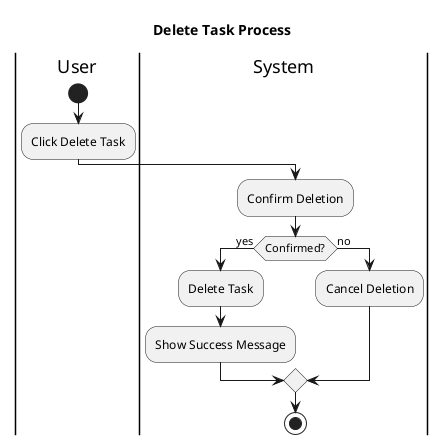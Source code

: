 @startuml task_delete
title Delete Task Process

|User|
start
:Click Delete Task;

|System|
:Confirm Deletion;

if (Confirmed?) then (yes)
  :Delete Task;
  :Show Success Message;
else (no)
  :Cancel Deletion;
endif

stop

@enduml